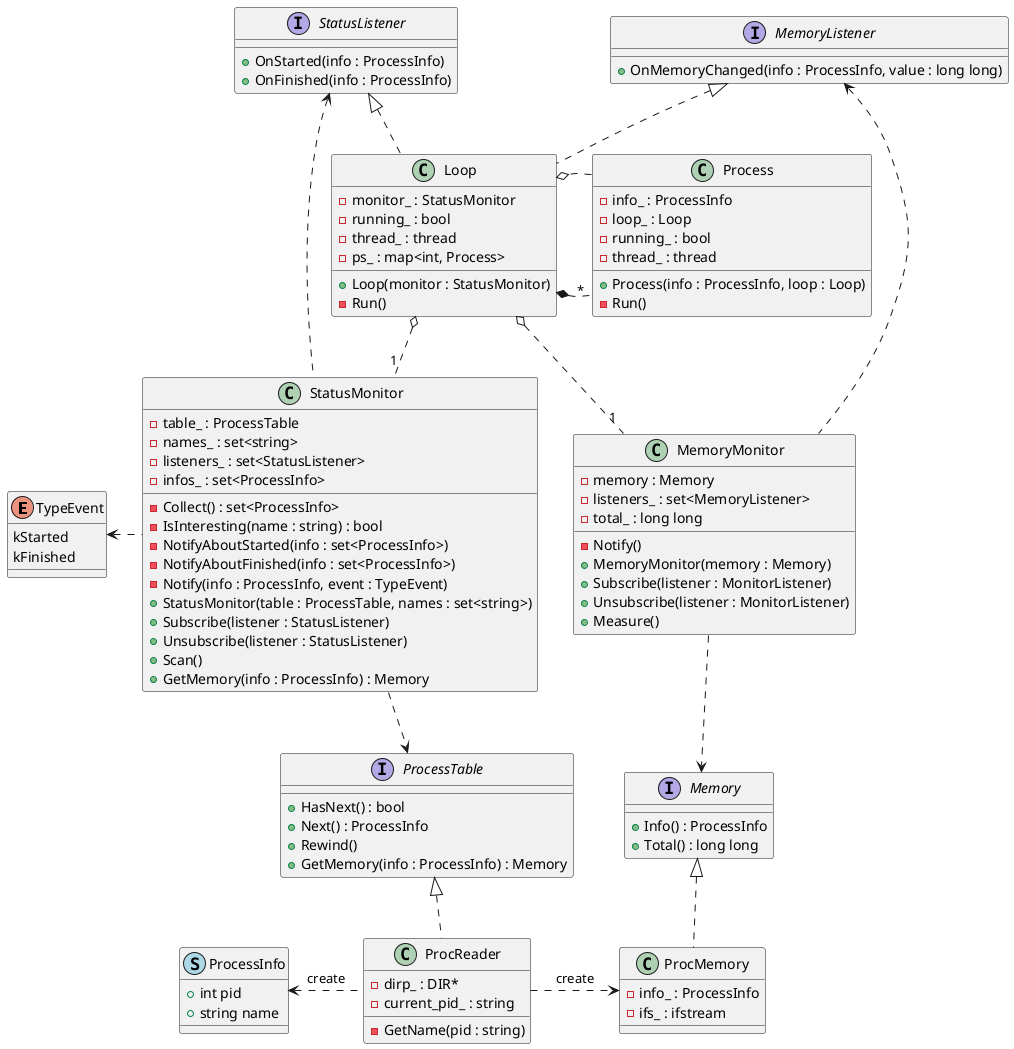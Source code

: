 @startuml

enum TypeEvent {
    kStarted
    kFinished
}

class ProcessInfo << (S, lightblue) >> {
    + int pid
    + string name
}

interface Memory {
    + Info() : ProcessInfo
    + Total() : long long
}
interface ProcessTable {
    + HasNext() : bool
    + Next() : ProcessInfo
    + Rewind()
    + GetMemory(info : ProcessInfo) : Memory
}
interface StatusListener {
    + OnStarted(info : ProcessInfo)
    + OnFinished(info : ProcessInfo)
}
interface MemoryListener {
    + OnMemoryChanged(info : ProcessInfo, value : long long)
}

class Loop {
    - monitor_ : StatusMonitor
    - running_ : bool
    - thread_ : thread
    - ps_ : map<int, Process>
    + Loop(monitor : StatusMonitor)
    - Run()
}
class Process {
    - info_ : ProcessInfo
    - loop_ : Loop
    - running_ : bool
    - thread_ : thread
    + Process(info : ProcessInfo, loop : Loop)
    - Run()
}
class ProcReader {
    - dirp_ : DIR*
    - current_pid_ : string
    - GetName(pid : string)
}
class ProcMemory {
    - info_ : ProcessInfo
    - ifs_ : ifstream
}
class StatusMonitor{
    - Collect() : set<ProcessInfo>
    - IsInteresting(name : string) : bool
    - NotifyAboutStarted(info : set<ProcessInfo>)
    - NotifyAboutFinished(info : set<ProcessInfo>)
    - Notify(info : ProcessInfo, event : TypeEvent)
    - table_ : ProcessTable
    - names_ : set<string>
    - listeners_ : set<StatusListener>
    - infos_ : set<ProcessInfo>
    + StatusMonitor(table : ProcessTable, names : set<string>)
    + Subscribe(listener : StatusListener)
    + Unsubscribe(listener : StatusListener)
    + Scan()
    + GetMemory(info : ProcessInfo) : Memory
}
class MemoryMonitor{
    - Notify()
    - memory : Memory
    - listeners_ : set<MemoryListener>
    - total_ : long long
    + MemoryMonitor(memory : Memory)
    + Subscribe(listener : MonitorListener)
    + Unsubscribe(listener : MonitorListener)
    + Measure()
}

TypeEvent <. StatusMonitor
StatusListener <|.. Loop
MemoryListener <|.. Loop
Loop o.. "1" StatusMonitor
Loop o.. "1" MemoryMonitor
Loop *. "*" Process
Process .o Loop
StatusListener <.. StatusMonitor
StatusMonitor ..> ProcessTable
MemoryListener <.. MemoryMonitor
MemoryMonitor ..> Memory
Memory <|.. ProcMemory
ProcessTable <|.. ProcReader
ProcessInfo <. ProcReader : create
ProcReader .> ProcMemory : create
'StatusMonitor ..> ProcessTable
'MemoryMonitor ..> Memory

@enduml
